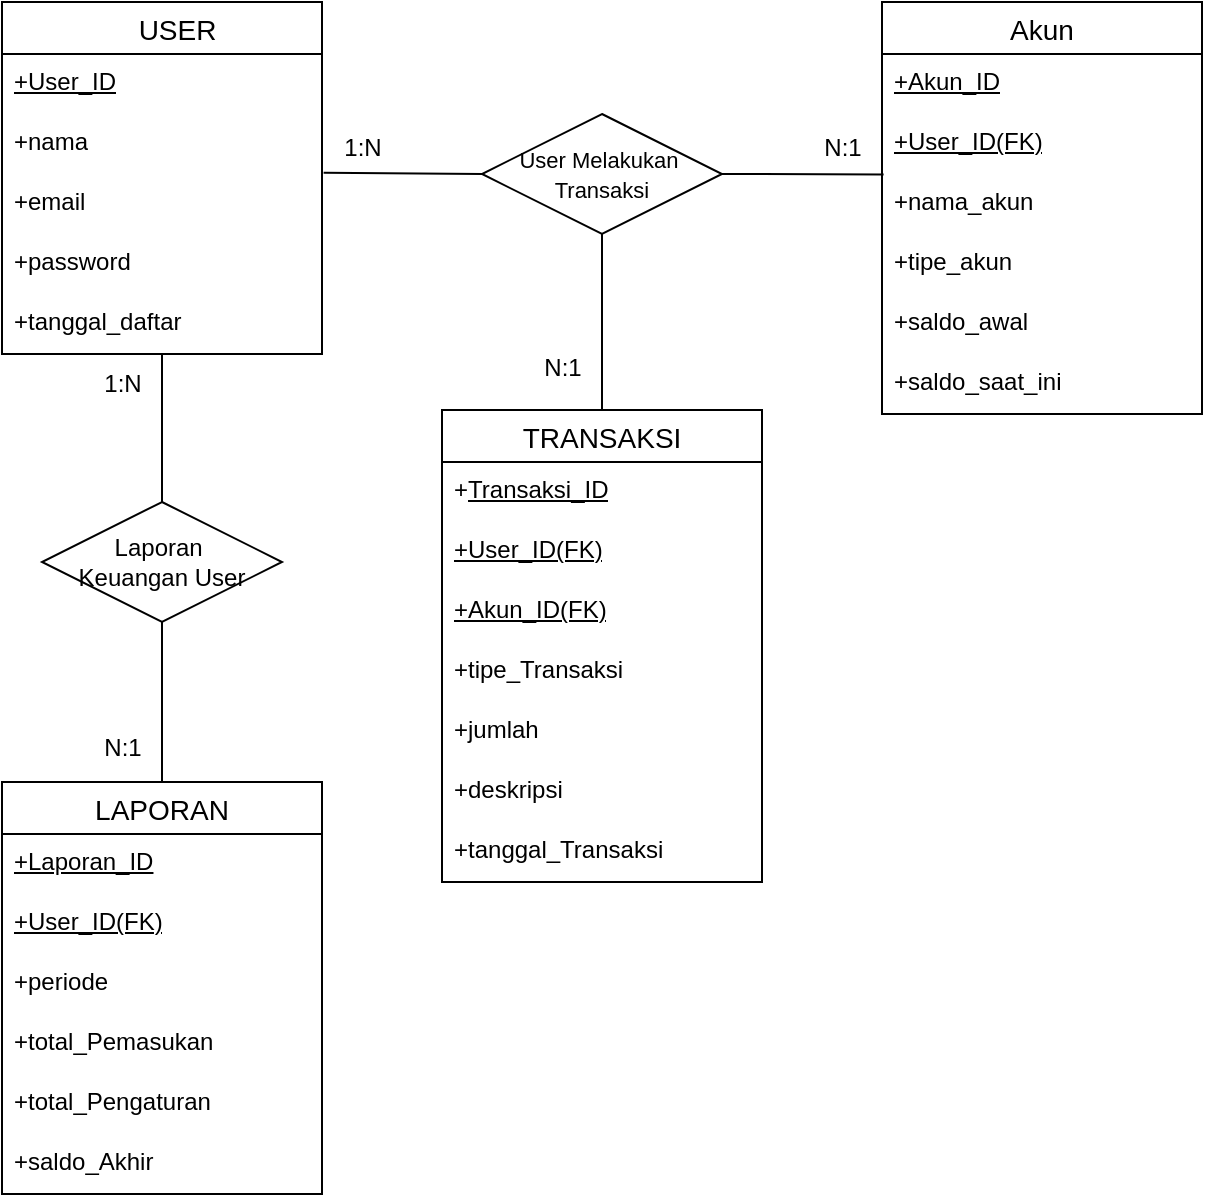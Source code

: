 <mxfile version="28.1.2">
  <diagram name="Page-1" id="KQ_v4_H5-GRkGTdusGk6">
    <mxGraphModel dx="1097" dy="659" grid="1" gridSize="10" guides="1" tooltips="1" connect="1" arrows="1" fold="1" page="1" pageScale="1" pageWidth="850" pageHeight="1100" math="0" shadow="0">
      <root>
        <mxCell id="0" />
        <mxCell id="1" parent="0" />
        <mxCell id="4vjaLYlNdExwrBSjtYlb-8" value="    USER" style="swimlane;fontStyle=0;childLayout=stackLayout;horizontal=1;startSize=26;horizontalStack=0;resizeParent=1;resizeParentMax=0;resizeLast=0;collapsible=1;marginBottom=0;align=center;fontSize=14;" vertex="1" parent="1">
          <mxGeometry x="120" y="80" width="160" height="176" as="geometry" />
        </mxCell>
        <mxCell id="4vjaLYlNdExwrBSjtYlb-9" value="&lt;u&gt;+User_ID&lt;/u&gt;" style="text;strokeColor=none;fillColor=none;spacingLeft=4;spacingRight=4;overflow=hidden;rotatable=0;points=[[0,0.5],[1,0.5]];portConstraint=eastwest;fontSize=12;whiteSpace=wrap;html=1;" vertex="1" parent="4vjaLYlNdExwrBSjtYlb-8">
          <mxGeometry y="26" width="160" height="30" as="geometry" />
        </mxCell>
        <mxCell id="4vjaLYlNdExwrBSjtYlb-10" value="+nama" style="text;strokeColor=none;fillColor=none;spacingLeft=4;spacingRight=4;overflow=hidden;rotatable=0;points=[[0,0.5],[1,0.5]];portConstraint=eastwest;fontSize=12;whiteSpace=wrap;html=1;" vertex="1" parent="4vjaLYlNdExwrBSjtYlb-8">
          <mxGeometry y="56" width="160" height="30" as="geometry" />
        </mxCell>
        <mxCell id="4vjaLYlNdExwrBSjtYlb-11" value="+email" style="text;strokeColor=none;fillColor=none;spacingLeft=4;spacingRight=4;overflow=hidden;rotatable=0;points=[[0,0.5],[1,0.5]];portConstraint=eastwest;fontSize=12;whiteSpace=wrap;html=1;" vertex="1" parent="4vjaLYlNdExwrBSjtYlb-8">
          <mxGeometry y="86" width="160" height="30" as="geometry" />
        </mxCell>
        <mxCell id="4vjaLYlNdExwrBSjtYlb-12" value="+password" style="text;strokeColor=none;fillColor=none;spacingLeft=4;spacingRight=4;overflow=hidden;rotatable=0;points=[[0,0.5],[1,0.5]];portConstraint=eastwest;fontSize=12;whiteSpace=wrap;html=1;" vertex="1" parent="4vjaLYlNdExwrBSjtYlb-8">
          <mxGeometry y="116" width="160" height="30" as="geometry" />
        </mxCell>
        <mxCell id="4vjaLYlNdExwrBSjtYlb-13" value="+tanggal_daftar" style="text;strokeColor=none;fillColor=none;spacingLeft=4;spacingRight=4;overflow=hidden;rotatable=0;points=[[0,0.5],[1,0.5]];portConstraint=eastwest;fontSize=12;whiteSpace=wrap;html=1;" vertex="1" parent="4vjaLYlNdExwrBSjtYlb-8">
          <mxGeometry y="146" width="160" height="30" as="geometry" />
        </mxCell>
        <mxCell id="4vjaLYlNdExwrBSjtYlb-14" value="Akun" style="swimlane;fontStyle=0;childLayout=stackLayout;horizontal=1;startSize=26;horizontalStack=0;resizeParent=1;resizeParentMax=0;resizeLast=0;collapsible=1;marginBottom=0;align=center;fontSize=14;" vertex="1" parent="1">
          <mxGeometry x="560" y="80" width="160" height="206" as="geometry" />
        </mxCell>
        <mxCell id="4vjaLYlNdExwrBSjtYlb-15" value="&lt;u&gt;+Akun_ID&lt;/u&gt;" style="text;strokeColor=none;fillColor=none;spacingLeft=4;spacingRight=4;overflow=hidden;rotatable=0;points=[[0,0.5],[1,0.5]];portConstraint=eastwest;fontSize=12;whiteSpace=wrap;html=1;" vertex="1" parent="4vjaLYlNdExwrBSjtYlb-14">
          <mxGeometry y="26" width="160" height="30" as="geometry" />
        </mxCell>
        <mxCell id="4vjaLYlNdExwrBSjtYlb-16" value="&lt;u&gt;+User_ID(FK)&lt;/u&gt;" style="text;strokeColor=none;fillColor=none;spacingLeft=4;spacingRight=4;overflow=hidden;rotatable=0;points=[[0,0.5],[1,0.5]];portConstraint=eastwest;fontSize=12;whiteSpace=wrap;html=1;" vertex="1" parent="4vjaLYlNdExwrBSjtYlb-14">
          <mxGeometry y="56" width="160" height="30" as="geometry" />
        </mxCell>
        <mxCell id="4vjaLYlNdExwrBSjtYlb-28" value="+nama_akun" style="text;strokeColor=none;fillColor=none;spacingLeft=4;spacingRight=4;overflow=hidden;rotatable=0;points=[[0,0.5],[1,0.5]];portConstraint=eastwest;fontSize=12;whiteSpace=wrap;html=1;" vertex="1" parent="4vjaLYlNdExwrBSjtYlb-14">
          <mxGeometry y="86" width="160" height="30" as="geometry" />
        </mxCell>
        <mxCell id="4vjaLYlNdExwrBSjtYlb-17" value="+tipe_akun" style="text;strokeColor=none;fillColor=none;spacingLeft=4;spacingRight=4;overflow=hidden;rotatable=0;points=[[0,0.5],[1,0.5]];portConstraint=eastwest;fontSize=12;whiteSpace=wrap;html=1;" vertex="1" parent="4vjaLYlNdExwrBSjtYlb-14">
          <mxGeometry y="116" width="160" height="30" as="geometry" />
        </mxCell>
        <mxCell id="4vjaLYlNdExwrBSjtYlb-18" value="+saldo_awal" style="text;strokeColor=none;fillColor=none;spacingLeft=4;spacingRight=4;overflow=hidden;rotatable=0;points=[[0,0.5],[1,0.5]];portConstraint=eastwest;fontSize=12;whiteSpace=wrap;html=1;" vertex="1" parent="4vjaLYlNdExwrBSjtYlb-14">
          <mxGeometry y="146" width="160" height="30" as="geometry" />
        </mxCell>
        <mxCell id="4vjaLYlNdExwrBSjtYlb-19" value="+saldo_saat_ini" style="text;strokeColor=none;fillColor=none;spacingLeft=4;spacingRight=4;overflow=hidden;rotatable=0;points=[[0,0.5],[1,0.5]];portConstraint=eastwest;fontSize=12;whiteSpace=wrap;html=1;" vertex="1" parent="4vjaLYlNdExwrBSjtYlb-14">
          <mxGeometry y="176" width="160" height="30" as="geometry" />
        </mxCell>
        <mxCell id="4vjaLYlNdExwrBSjtYlb-20" value="TRANSAKSI" style="swimlane;fontStyle=0;childLayout=stackLayout;horizontal=1;startSize=26;horizontalStack=0;resizeParent=1;resizeParentMax=0;resizeLast=0;collapsible=1;marginBottom=0;align=center;fontSize=14;" vertex="1" parent="1">
          <mxGeometry x="340" y="284" width="160" height="236" as="geometry" />
        </mxCell>
        <mxCell id="4vjaLYlNdExwrBSjtYlb-21" value="+&lt;u&gt;Transaksi_ID&lt;/u&gt;" style="text;strokeColor=none;fillColor=none;spacingLeft=4;spacingRight=4;overflow=hidden;rotatable=0;points=[[0,0.5],[1,0.5]];portConstraint=eastwest;fontSize=12;whiteSpace=wrap;html=1;" vertex="1" parent="4vjaLYlNdExwrBSjtYlb-20">
          <mxGeometry y="26" width="160" height="30" as="geometry" />
        </mxCell>
        <mxCell id="4vjaLYlNdExwrBSjtYlb-22" value="&lt;u&gt;+User_ID(FK)&lt;/u&gt;" style="text;strokeColor=none;fillColor=none;spacingLeft=4;spacingRight=4;overflow=hidden;rotatable=0;points=[[0,0.5],[1,0.5]];portConstraint=eastwest;fontSize=12;whiteSpace=wrap;html=1;" vertex="1" parent="4vjaLYlNdExwrBSjtYlb-20">
          <mxGeometry y="56" width="160" height="30" as="geometry" />
        </mxCell>
        <mxCell id="4vjaLYlNdExwrBSjtYlb-23" value="&lt;u&gt;+Akun_ID(FK)&lt;/u&gt;" style="text;strokeColor=none;fillColor=none;spacingLeft=4;spacingRight=4;overflow=hidden;rotatable=0;points=[[0,0.5],[1,0.5]];portConstraint=eastwest;fontSize=12;whiteSpace=wrap;html=1;" vertex="1" parent="4vjaLYlNdExwrBSjtYlb-20">
          <mxGeometry y="86" width="160" height="30" as="geometry" />
        </mxCell>
        <mxCell id="4vjaLYlNdExwrBSjtYlb-24" value="+tipe_Transaksi" style="text;strokeColor=none;fillColor=none;spacingLeft=4;spacingRight=4;overflow=hidden;rotatable=0;points=[[0,0.5],[1,0.5]];portConstraint=eastwest;fontSize=12;whiteSpace=wrap;html=1;" vertex="1" parent="4vjaLYlNdExwrBSjtYlb-20">
          <mxGeometry y="116" width="160" height="30" as="geometry" />
        </mxCell>
        <mxCell id="4vjaLYlNdExwrBSjtYlb-25" value="+jumlah" style="text;strokeColor=none;fillColor=none;spacingLeft=4;spacingRight=4;overflow=hidden;rotatable=0;points=[[0,0.5],[1,0.5]];portConstraint=eastwest;fontSize=12;whiteSpace=wrap;html=1;" vertex="1" parent="4vjaLYlNdExwrBSjtYlb-20">
          <mxGeometry y="146" width="160" height="30" as="geometry" />
        </mxCell>
        <mxCell id="4vjaLYlNdExwrBSjtYlb-26" value="+deskripsi" style="text;strokeColor=none;fillColor=none;spacingLeft=4;spacingRight=4;overflow=hidden;rotatable=0;points=[[0,0.5],[1,0.5]];portConstraint=eastwest;fontSize=12;whiteSpace=wrap;html=1;" vertex="1" parent="4vjaLYlNdExwrBSjtYlb-20">
          <mxGeometry y="176" width="160" height="30" as="geometry" />
        </mxCell>
        <mxCell id="4vjaLYlNdExwrBSjtYlb-27" value="+tanggal_Transaksi" style="text;strokeColor=none;fillColor=none;spacingLeft=4;spacingRight=4;overflow=hidden;rotatable=0;points=[[0,0.5],[1,0.5]];portConstraint=eastwest;fontSize=12;whiteSpace=wrap;html=1;" vertex="1" parent="4vjaLYlNdExwrBSjtYlb-20">
          <mxGeometry y="206" width="160" height="30" as="geometry" />
        </mxCell>
        <mxCell id="4vjaLYlNdExwrBSjtYlb-34" value="LAPORAN" style="swimlane;fontStyle=0;childLayout=stackLayout;horizontal=1;startSize=26;horizontalStack=0;resizeParent=1;resizeParentMax=0;resizeLast=0;collapsible=1;marginBottom=0;align=center;fontSize=14;" vertex="1" parent="1">
          <mxGeometry x="120" y="470" width="160" height="206" as="geometry" />
        </mxCell>
        <mxCell id="4vjaLYlNdExwrBSjtYlb-35" value="&lt;u&gt;+Laporan_ID&lt;/u&gt;" style="text;strokeColor=none;fillColor=none;spacingLeft=4;spacingRight=4;overflow=hidden;rotatable=0;points=[[0,0.5],[1,0.5]];portConstraint=eastwest;fontSize=12;whiteSpace=wrap;html=1;" vertex="1" parent="4vjaLYlNdExwrBSjtYlb-34">
          <mxGeometry y="26" width="160" height="30" as="geometry" />
        </mxCell>
        <mxCell id="4vjaLYlNdExwrBSjtYlb-36" value="&lt;u&gt;+User_ID(FK)&lt;/u&gt;" style="text;strokeColor=none;fillColor=none;spacingLeft=4;spacingRight=4;overflow=hidden;rotatable=0;points=[[0,0.5],[1,0.5]];portConstraint=eastwest;fontSize=12;whiteSpace=wrap;html=1;" vertex="1" parent="4vjaLYlNdExwrBSjtYlb-34">
          <mxGeometry y="56" width="160" height="30" as="geometry" />
        </mxCell>
        <mxCell id="4vjaLYlNdExwrBSjtYlb-37" value="+periode" style="text;strokeColor=none;fillColor=none;spacingLeft=4;spacingRight=4;overflow=hidden;rotatable=0;points=[[0,0.5],[1,0.5]];portConstraint=eastwest;fontSize=12;whiteSpace=wrap;html=1;" vertex="1" parent="4vjaLYlNdExwrBSjtYlb-34">
          <mxGeometry y="86" width="160" height="30" as="geometry" />
        </mxCell>
        <mxCell id="4vjaLYlNdExwrBSjtYlb-38" value="+total_Pemasukan" style="text;strokeColor=none;fillColor=none;spacingLeft=4;spacingRight=4;overflow=hidden;rotatable=0;points=[[0,0.5],[1,0.5]];portConstraint=eastwest;fontSize=12;whiteSpace=wrap;html=1;" vertex="1" parent="4vjaLYlNdExwrBSjtYlb-34">
          <mxGeometry y="116" width="160" height="30" as="geometry" />
        </mxCell>
        <mxCell id="4vjaLYlNdExwrBSjtYlb-39" value="+total_Pengaturan" style="text;strokeColor=none;fillColor=none;spacingLeft=4;spacingRight=4;overflow=hidden;rotatable=0;points=[[0,0.5],[1,0.5]];portConstraint=eastwest;fontSize=12;whiteSpace=wrap;html=1;" vertex="1" parent="4vjaLYlNdExwrBSjtYlb-34">
          <mxGeometry y="146" width="160" height="30" as="geometry" />
        </mxCell>
        <mxCell id="4vjaLYlNdExwrBSjtYlb-40" value="+saldo_Akhir" style="text;strokeColor=none;fillColor=none;spacingLeft=4;spacingRight=4;overflow=hidden;rotatable=0;points=[[0,0.5],[1,0.5]];portConstraint=eastwest;fontSize=12;whiteSpace=wrap;html=1;" vertex="1" parent="4vjaLYlNdExwrBSjtYlb-34">
          <mxGeometry y="176" width="160" height="30" as="geometry" />
        </mxCell>
        <mxCell id="4vjaLYlNdExwrBSjtYlb-41" value="&lt;font style=&quot;font-size: 11px;&quot;&gt;User Melakukan&amp;nbsp;&lt;/font&gt;&lt;div&gt;&lt;font style=&quot;font-size: 11px;&quot;&gt;Transaksi&lt;/font&gt;&lt;/div&gt;" style="shape=rhombus;perimeter=rhombusPerimeter;whiteSpace=wrap;html=1;align=center;" vertex="1" parent="1">
          <mxGeometry x="360" y="136" width="120" height="60" as="geometry" />
        </mxCell>
        <mxCell id="4vjaLYlNdExwrBSjtYlb-42" value="" style="endArrow=none;html=1;rounded=0;entryX=0;entryY=0.5;entryDx=0;entryDy=0;exitX=1.005;exitY=0.98;exitDx=0;exitDy=0;exitPerimeter=0;endFill=0;" edge="1" parent="1" source="4vjaLYlNdExwrBSjtYlb-10" target="4vjaLYlNdExwrBSjtYlb-41">
          <mxGeometry width="50" height="50" relative="1" as="geometry">
            <mxPoint x="267" y="160" as="sourcePoint" />
            <mxPoint x="230.711" y="71" as="targetPoint" />
          </mxGeometry>
        </mxCell>
        <mxCell id="4vjaLYlNdExwrBSjtYlb-43" value="" style="endArrow=none;html=1;rounded=0;entryX=0.005;entryY=0.007;entryDx=0;entryDy=0;exitX=1;exitY=0.5;exitDx=0;exitDy=0;endFill=0;entryPerimeter=0;" edge="1" parent="1" source="4vjaLYlNdExwrBSjtYlb-41" target="4vjaLYlNdExwrBSjtYlb-28">
          <mxGeometry width="50" height="50" relative="1" as="geometry">
            <mxPoint x="510" y="160" as="sourcePoint" />
            <mxPoint x="589" y="161" as="targetPoint" />
          </mxGeometry>
        </mxCell>
        <mxCell id="4vjaLYlNdExwrBSjtYlb-44" value="" style="endArrow=none;html=1;rounded=0;entryX=0.5;entryY=0;entryDx=0;entryDy=0;exitX=0.5;exitY=1;exitDx=0;exitDy=0;endFill=0;" edge="1" parent="1" source="4vjaLYlNdExwrBSjtYlb-41" target="4vjaLYlNdExwrBSjtYlb-20">
          <mxGeometry width="50" height="50" relative="1" as="geometry">
            <mxPoint x="400" y="240" as="sourcePoint" />
            <mxPoint x="479" y="241" as="targetPoint" />
          </mxGeometry>
        </mxCell>
        <mxCell id="4vjaLYlNdExwrBSjtYlb-45" value="Laporan&amp;nbsp;&lt;div&gt;Keuangan User&lt;/div&gt;" style="shape=rhombus;perimeter=rhombusPerimeter;whiteSpace=wrap;html=1;align=center;" vertex="1" parent="1">
          <mxGeometry x="140" y="330" width="120" height="60" as="geometry" />
        </mxCell>
        <mxCell id="4vjaLYlNdExwrBSjtYlb-46" value="" style="endArrow=none;html=1;rounded=0;entryX=0.5;entryY=0;entryDx=0;entryDy=0;endFill=0;" edge="1" parent="1" source="4vjaLYlNdExwrBSjtYlb-13" target="4vjaLYlNdExwrBSjtYlb-45">
          <mxGeometry width="50" height="50" relative="1" as="geometry">
            <mxPoint x="190" y="280" as="sourcePoint" />
            <mxPoint x="190" y="368" as="targetPoint" />
          </mxGeometry>
        </mxCell>
        <mxCell id="4vjaLYlNdExwrBSjtYlb-47" value="" style="endArrow=none;html=1;rounded=0;entryX=0.5;entryY=0;entryDx=0;entryDy=0;exitX=0.5;exitY=1;exitDx=0;exitDy=0;endFill=0;" edge="1" parent="1" source="4vjaLYlNdExwrBSjtYlb-45" target="4vjaLYlNdExwrBSjtYlb-34">
          <mxGeometry width="50" height="50" relative="1" as="geometry">
            <mxPoint x="190" y="440" as="sourcePoint" />
            <mxPoint x="190" y="528" as="targetPoint" />
          </mxGeometry>
        </mxCell>
        <mxCell id="4vjaLYlNdExwrBSjtYlb-50" value="1:N" style="text;html=1;align=center;verticalAlign=middle;resizable=0;points=[];autosize=1;strokeColor=none;fillColor=none;" vertex="1" parent="1">
          <mxGeometry x="280" y="138" width="40" height="30" as="geometry" />
        </mxCell>
        <mxCell id="4vjaLYlNdExwrBSjtYlb-51" value="N:1" style="text;html=1;align=center;verticalAlign=middle;resizable=0;points=[];autosize=1;strokeColor=none;fillColor=none;" vertex="1" parent="1">
          <mxGeometry x="520" y="138" width="40" height="30" as="geometry" />
        </mxCell>
        <mxCell id="4vjaLYlNdExwrBSjtYlb-52" value="N:1" style="text;html=1;align=center;verticalAlign=middle;resizable=0;points=[];autosize=1;strokeColor=none;fillColor=none;" vertex="1" parent="1">
          <mxGeometry x="380" y="248" width="40" height="30" as="geometry" />
        </mxCell>
        <mxCell id="4vjaLYlNdExwrBSjtYlb-53" value="1:N" style="text;html=1;align=center;verticalAlign=middle;resizable=0;points=[];autosize=1;strokeColor=none;fillColor=none;" vertex="1" parent="1">
          <mxGeometry x="160" y="256" width="40" height="30" as="geometry" />
        </mxCell>
        <mxCell id="4vjaLYlNdExwrBSjtYlb-55" value="N:1" style="text;html=1;align=center;verticalAlign=middle;resizable=0;points=[];autosize=1;strokeColor=none;fillColor=none;" vertex="1" parent="1">
          <mxGeometry x="160" y="438" width="40" height="30" as="geometry" />
        </mxCell>
      </root>
    </mxGraphModel>
  </diagram>
</mxfile>
